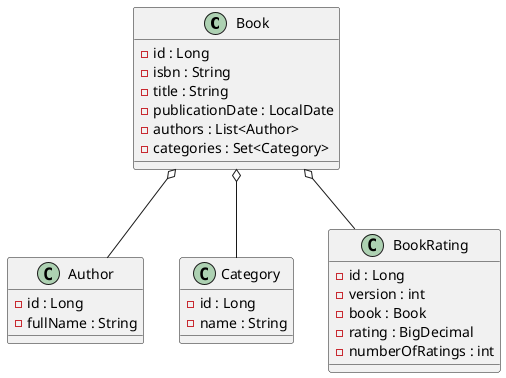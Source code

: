 @startuml

Book o-- Author
Book o-- Category
Book o-- BookRating

class Book {
-id : Long
-isbn : String
-title : String
-publicationDate : LocalDate
-authors : List<Author>
-categories : Set<Category>
}

class Author {
-id : Long
-fullName : String
}

class Category {
-id : Long
-name : String
}

class BookRating {
-id : Long
-version : int
-book : Book
-rating : BigDecimal
-numberOfRatings : int
}

@enduml